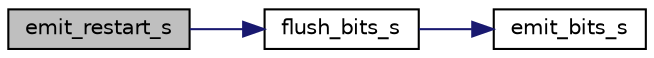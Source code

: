 digraph "emit_restart_s"
{
 // LATEX_PDF_SIZE
  bgcolor="transparent";
  edge [fontname="Helvetica",fontsize="10",labelfontname="Helvetica",labelfontsize="10"];
  node [fontname="Helvetica",fontsize="10",shape=record];
  rankdir="LR";
  Node109 [label="emit_restart_s",height=0.2,width=0.4,color="black", fillcolor="grey75", style="filled", fontcolor="black",tooltip=" "];
  Node109 -> Node110 [color="midnightblue",fontsize="10",style="solid",fontname="Helvetica"];
  Node110 [label="flush_bits_s",height=0.2,width=0.4,color="black",URL="$jchuff_8c.html#a9ebdfb0237e6c84aaa1f545d17fd7b9a",tooltip=" "];
  Node110 -> Node111 [color="midnightblue",fontsize="10",style="solid",fontname="Helvetica"];
  Node111 [label="emit_bits_s",height=0.2,width=0.4,color="black",URL="$jchuff_8c.html#a983ea6fc417f30e6f14df9c9401aa7d9",tooltip=" "];
}
